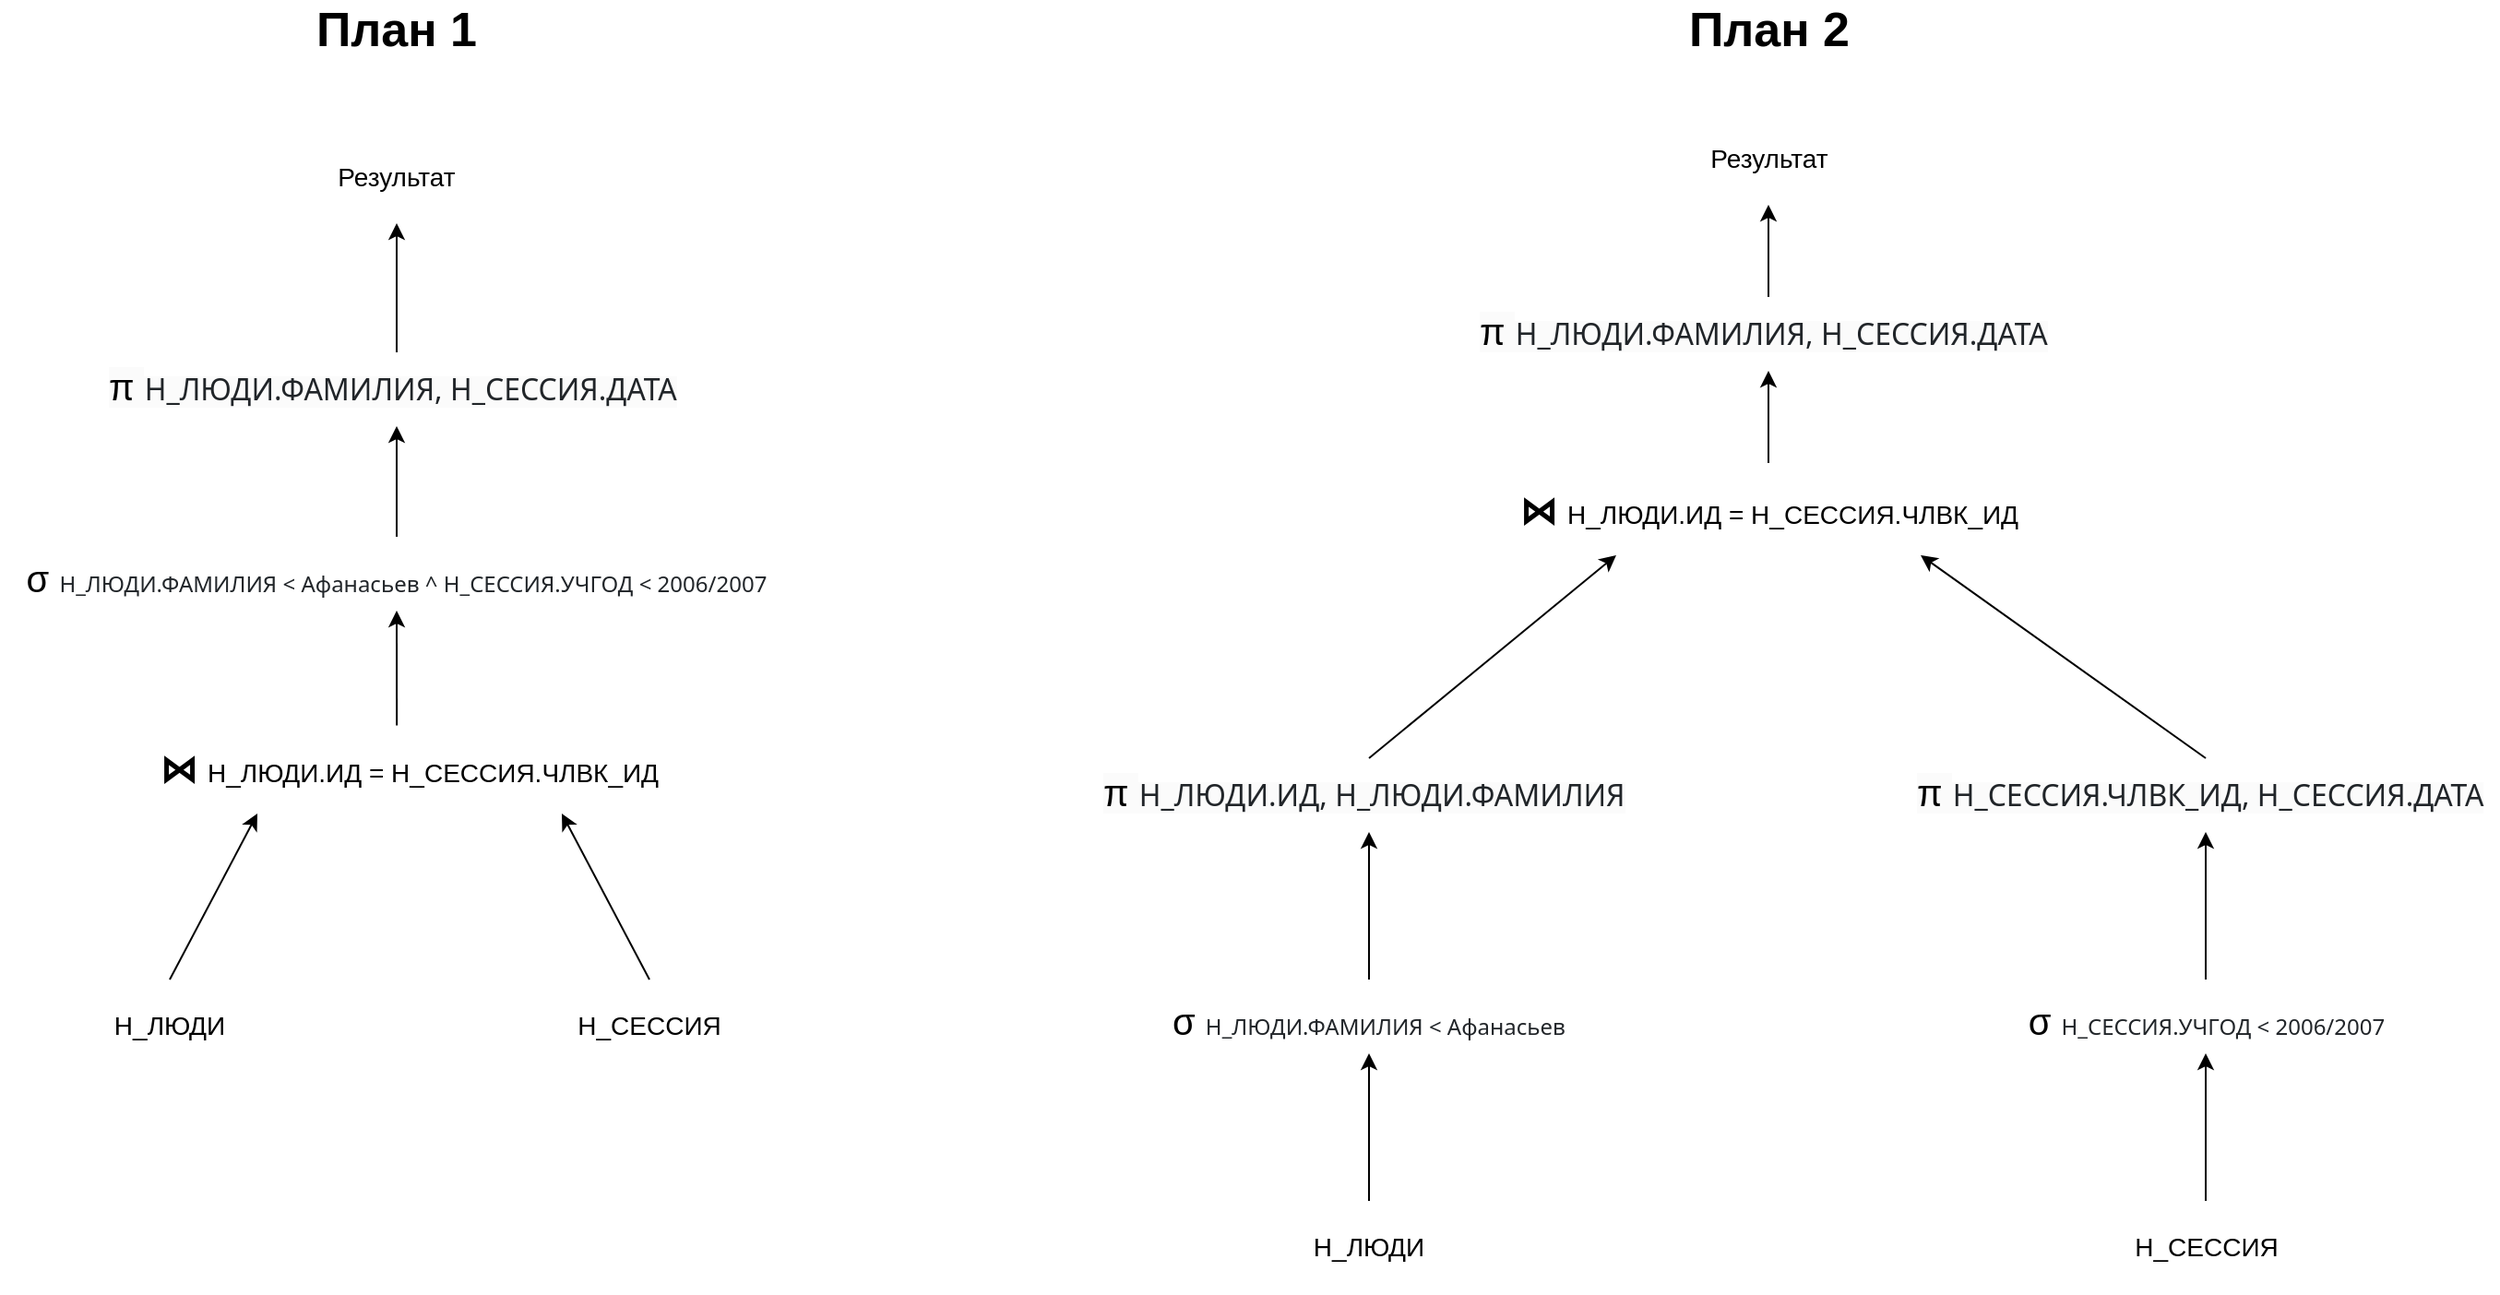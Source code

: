 <mxfile version="26.0.16">
  <diagram name="Страница — 1" id="p12fUWuBxTMcxibGSODB">
    <mxGraphModel dx="1400" dy="4128" grid="1" gridSize="10" guides="1" tooltips="1" connect="1" arrows="1" fold="1" page="1" pageScale="1" pageWidth="2339" pageHeight="3300" math="0" shadow="0">
      <root>
        <mxCell id="0" />
        <mxCell id="1" parent="0" />
        <mxCell id="RSq4G0n_Gv9xIA6ASCq_-1" value="&lt;font style=&quot;font-size: 14px;&quot;&gt;Н_ЛЮДИ&lt;/font&gt;" style="text;html=1;align=center;verticalAlign=middle;whiteSpace=wrap;rounded=0;" vertex="1" parent="1">
          <mxGeometry x="217" y="440" width="70" height="50" as="geometry" />
        </mxCell>
        <mxCell id="RSq4G0n_Gv9xIA6ASCq_-2" value="&lt;font style=&quot;font-size: 14px;&quot;&gt;Н_СЕССИЯ&lt;/font&gt;" style="text;html=1;align=center;verticalAlign=middle;whiteSpace=wrap;rounded=0;" vertex="1" parent="1">
          <mxGeometry x="477" y="440" width="70" height="50" as="geometry" />
        </mxCell>
        <mxCell id="RSq4G0n_Gv9xIA6ASCq_-3" value="&lt;font style=&quot;font-size: 20px;&quot;&gt;&lt;b&gt; ⋈&lt;/b&gt; &lt;/font&gt;&lt;font style=&quot;font-size: 14px;&quot;&gt;Н_ЛЮДИ.ИД = Н_СЕССИЯ.ЧЛВК_ИД&lt;/font&gt;" style="text;html=1;align=center;verticalAlign=middle;whiteSpace=wrap;rounded=0;" vertex="1" parent="1">
          <mxGeometry x="217" y="300" width="330" height="50" as="geometry" />
        </mxCell>
        <mxCell id="RSq4G0n_Gv9xIA6ASCq_-7" value="" style="endArrow=classic;html=1;rounded=0;exitX=0.5;exitY=0;exitDx=0;exitDy=0;entryX=0.25;entryY=1;entryDx=0;entryDy=0;" edge="1" parent="1" source="RSq4G0n_Gv9xIA6ASCq_-1" target="RSq4G0n_Gv9xIA6ASCq_-3">
          <mxGeometry width="50" height="50" relative="1" as="geometry">
            <mxPoint x="417" y="380" as="sourcePoint" />
            <mxPoint x="467" y="330" as="targetPoint" />
          </mxGeometry>
        </mxCell>
        <mxCell id="RSq4G0n_Gv9xIA6ASCq_-8" value="" style="endArrow=classic;html=1;rounded=0;exitX=0.5;exitY=0;exitDx=0;exitDy=0;entryX=0.75;entryY=1;entryDx=0;entryDy=0;" edge="1" parent="1" source="RSq4G0n_Gv9xIA6ASCq_-2" target="RSq4G0n_Gv9xIA6ASCq_-3">
          <mxGeometry width="50" height="50" relative="1" as="geometry">
            <mxPoint x="417" y="380" as="sourcePoint" />
            <mxPoint x="467" y="330" as="targetPoint" />
          </mxGeometry>
        </mxCell>
        <mxCell id="RSq4G0n_Gv9xIA6ASCq_-9" value="&lt;div&gt;&lt;font style=&quot;font-size: 20px;&quot;&gt;&lt;br&gt;&lt;/font&gt;&lt;/div&gt;&lt;font style=&quot;font-size: 20px;&quot;&gt;&lt;div&gt;&lt;font style=&quot;font-size: 20px;&quot;&gt;&lt;br&gt;&lt;/font&gt;&lt;/div&gt;σ&amp;nbsp;&lt;/font&gt;&lt;span style=&quot;line-height: 107%; font-family: &amp;quot;Segoe UI&amp;quot;, sans-serif; color: rgb(33, 37, 41);&quot;&gt;&lt;font&gt;Н_ЛЮДИ.ФАМИЛИЯ &amp;lt; Афанасьев ^&amp;nbsp;Н_СЕССИЯ.УЧГОД &amp;lt; 2006/2007&lt;/font&gt;&lt;br&gt;&lt;br&gt;&lt;br&gt;&lt;br&gt;&lt;/span&gt;" style="text;html=1;align=center;verticalAlign=middle;whiteSpace=wrap;rounded=0;" vertex="1" parent="1">
          <mxGeometry x="160" y="200" width="430" height="40" as="geometry" />
        </mxCell>
        <mxCell id="RSq4G0n_Gv9xIA6ASCq_-10" value="" style="endArrow=classic;html=1;rounded=0;exitX=0.479;exitY=0.044;exitDx=0;exitDy=0;exitPerimeter=0;entryX=0.5;entryY=1;entryDx=0;entryDy=0;" edge="1" parent="1" source="RSq4G0n_Gv9xIA6ASCq_-3" target="RSq4G0n_Gv9xIA6ASCq_-9">
          <mxGeometry width="50" height="50" relative="1" as="geometry">
            <mxPoint x="477" y="280" as="sourcePoint" />
            <mxPoint x="527" y="230" as="targetPoint" />
          </mxGeometry>
        </mxCell>
        <mxCell id="RSq4G0n_Gv9xIA6ASCq_-14" style="edgeStyle=orthogonalEdgeStyle;rounded=0;orthogonalLoop=1;jettySize=auto;html=1;entryX=0.5;entryY=1;entryDx=0;entryDy=0;" edge="1" parent="1" source="RSq4G0n_Gv9xIA6ASCq_-11" target="RSq4G0n_Gv9xIA6ASCq_-13">
          <mxGeometry relative="1" as="geometry" />
        </mxCell>
        <mxCell id="RSq4G0n_Gv9xIA6ASCq_-11" value="&lt;font style=&quot;forced-color-adjust: none; color: rgb(0, 0, 0); font-family: Helvetica; font-style: normal; font-variant-ligatures: normal; font-variant-caps: normal; font-weight: 400; letter-spacing: normal; orphans: 2; text-align: center; text-indent: 0px; text-transform: none; widows: 2; word-spacing: 0px; -webkit-text-stroke-width: 0px; white-space: normal; background-color: rgb(251, 251, 251); text-decoration-thickness: initial; text-decoration-style: initial; text-decoration-color: initial; font-size: 20px;&quot;&gt;π&amp;nbsp;&lt;/font&gt;&lt;span style=&quot;forced-color-adjust: none; font-size: 12px; font-style: normal; font-variant-ligatures: normal; font-variant-caps: normal; font-weight: 400; letter-spacing: normal; orphans: 2; text-align: center; text-indent: 0px; text-transform: none; widows: 2; word-spacing: 0px; -webkit-text-stroke-width: 0px; white-space: normal; background-color: rgb(251, 251, 251); text-decoration-thickness: initial; text-decoration-style: initial; text-decoration-color: initial; line-height: 12.84px; font-family: &amp;quot;Segoe UI&amp;quot;, sans-serif; color: rgb(33, 37, 41);&quot;&gt;&lt;span style=&quot;font-size: 12pt; line-height: 107%;&quot;&gt;Н_ЛЮДИ.ФАМИЛИЯ, Н_СЕССИЯ.ДАТА&lt;/span&gt;&lt;br style=&quot;forced-color-adjust: none;&quot;&gt;&lt;br style=&quot;forced-color-adjust: none;&quot;&gt;&lt;br style=&quot;forced-color-adjust: none;&quot;&gt;&lt;/span&gt;" style="text;whiteSpace=wrap;html=1;" vertex="1" parent="1">
          <mxGeometry x="216.5" y="100" width="317" height="40" as="geometry" />
        </mxCell>
        <mxCell id="RSq4G0n_Gv9xIA6ASCq_-12" value="" style="endArrow=classic;html=1;rounded=0;exitX=0.5;exitY=0;exitDx=0;exitDy=0;entryX=0.5;entryY=1;entryDx=0;entryDy=0;" edge="1" parent="1" source="RSq4G0n_Gv9xIA6ASCq_-9" target="RSq4G0n_Gv9xIA6ASCq_-11">
          <mxGeometry width="50" height="50" relative="1" as="geometry">
            <mxPoint x="477" y="280" as="sourcePoint" />
            <mxPoint x="527" y="230" as="targetPoint" />
          </mxGeometry>
        </mxCell>
        <mxCell id="RSq4G0n_Gv9xIA6ASCq_-13" value="&lt;font style=&quot;font-size: 14px;&quot;&gt;Результат&lt;/font&gt;" style="text;html=1;align=center;verticalAlign=middle;whiteSpace=wrap;rounded=0;" vertex="1" parent="1">
          <mxGeometry x="340" y="-20" width="70" height="50" as="geometry" />
        </mxCell>
        <mxCell id="RSq4G0n_Gv9xIA6ASCq_-25" value="&lt;font style=&quot;font-size: 14px;&quot;&gt;Н_ЛЮДИ&lt;/font&gt;" style="text;html=1;align=center;verticalAlign=middle;whiteSpace=wrap;rounded=0;" vertex="1" parent="1">
          <mxGeometry x="867" y="560" width="70" height="50" as="geometry" />
        </mxCell>
        <mxCell id="RSq4G0n_Gv9xIA6ASCq_-26" value="&lt;font style=&quot;font-size: 14px;&quot;&gt;Н_СЕССИЯ&lt;/font&gt;" style="text;html=1;align=center;verticalAlign=middle;whiteSpace=wrap;rounded=0;" vertex="1" parent="1">
          <mxGeometry x="1320.5" y="560" width="70" height="50" as="geometry" />
        </mxCell>
        <mxCell id="RSq4G0n_Gv9xIA6ASCq_-27" value="&lt;font style=&quot;font-size: 20px;&quot;&gt;&lt;b&gt; ⋈&lt;/b&gt; &lt;/font&gt;&lt;font style=&quot;font-size: 14px;&quot;&gt;Н_ЛЮДИ.ИД = Н_СЕССИЯ.ЧЛВК_ИД&lt;/font&gt;" style="text;html=1;align=center;verticalAlign=middle;whiteSpace=wrap;rounded=0;" vertex="1" parent="1">
          <mxGeometry x="953.5" y="160" width="330" height="50" as="geometry" />
        </mxCell>
        <mxCell id="RSq4G0n_Gv9xIA6ASCq_-32" style="edgeStyle=orthogonalEdgeStyle;rounded=0;orthogonalLoop=1;jettySize=auto;html=1;entryX=0.5;entryY=1;entryDx=0;entryDy=0;" edge="1" parent="1" source="RSq4G0n_Gv9xIA6ASCq_-33" target="RSq4G0n_Gv9xIA6ASCq_-35">
          <mxGeometry relative="1" as="geometry" />
        </mxCell>
        <mxCell id="RSq4G0n_Gv9xIA6ASCq_-33" value="&lt;font style=&quot;forced-color-adjust: none; color: rgb(0, 0, 0); font-family: Helvetica; font-style: normal; font-variant-ligatures: normal; font-variant-caps: normal; font-weight: 400; letter-spacing: normal; orphans: 2; text-align: center; text-indent: 0px; text-transform: none; widows: 2; word-spacing: 0px; -webkit-text-stroke-width: 0px; white-space: normal; background-color: rgb(251, 251, 251); text-decoration-thickness: initial; text-decoration-style: initial; text-decoration-color: initial; font-size: 20px;&quot;&gt;π&amp;nbsp;&lt;/font&gt;&lt;span style=&quot;forced-color-adjust: none; font-size: 12px; font-style: normal; font-variant-ligatures: normal; font-variant-caps: normal; font-weight: 400; letter-spacing: normal; orphans: 2; text-align: center; text-indent: 0px; text-transform: none; widows: 2; word-spacing: 0px; -webkit-text-stroke-width: 0px; white-space: normal; background-color: rgb(251, 251, 251); text-decoration-thickness: initial; text-decoration-style: initial; text-decoration-color: initial; line-height: 12.84px; font-family: &amp;quot;Segoe UI&amp;quot;, sans-serif; color: rgb(33, 37, 41);&quot;&gt;&lt;span style=&quot;font-size: 12pt; line-height: 107%;&quot;&gt;Н_ЛЮДИ.ФАМИЛИЯ, Н_СЕССИЯ.ДАТА&lt;/span&gt;&lt;br style=&quot;forced-color-adjust: none;&quot;&gt;&lt;br style=&quot;forced-color-adjust: none;&quot;&gt;&lt;br style=&quot;forced-color-adjust: none;&quot;&gt;&lt;/span&gt;" style="text;whiteSpace=wrap;html=1;" vertex="1" parent="1">
          <mxGeometry x="960" y="70" width="317" height="40" as="geometry" />
        </mxCell>
        <mxCell id="RSq4G0n_Gv9xIA6ASCq_-34" value="" style="endArrow=classic;html=1;rounded=0;exitX=0.5;exitY=0;exitDx=0;exitDy=0;entryX=0.5;entryY=1;entryDx=0;entryDy=0;" edge="1" parent="1" source="RSq4G0n_Gv9xIA6ASCq_-27" target="RSq4G0n_Gv9xIA6ASCq_-33">
          <mxGeometry width="50" height="50" relative="1" as="geometry">
            <mxPoint x="1118.5" y="30" as="sourcePoint" />
            <mxPoint x="1270.5" y="60" as="targetPoint" />
          </mxGeometry>
        </mxCell>
        <mxCell id="RSq4G0n_Gv9xIA6ASCq_-35" value="&lt;font style=&quot;font-size: 14px;&quot;&gt;Результат&lt;/font&gt;" style="text;html=1;align=center;verticalAlign=middle;whiteSpace=wrap;rounded=0;" vertex="1" parent="1">
          <mxGeometry x="1083.5" y="-30" width="70" height="50" as="geometry" />
        </mxCell>
        <mxCell id="RSq4G0n_Gv9xIA6ASCq_-36" value="&lt;div&gt;&lt;font style=&quot;font-size: 20px;&quot;&gt;&lt;br&gt;&lt;/font&gt;&lt;/div&gt;&lt;font style=&quot;font-size: 20px;&quot;&gt;&lt;div&gt;&lt;font style=&quot;font-size: 20px;&quot;&gt;&lt;br&gt;&lt;/font&gt;&lt;/div&gt;σ&amp;nbsp;&lt;/font&gt;&lt;span style=&quot;line-height: 107%; font-family: &amp;quot;Segoe UI&amp;quot;, sans-serif; color: rgb(33, 37, 41);&quot;&gt;&lt;font&gt;Н_ЛЮДИ.ФАМИЛИЯ &amp;lt; Афанасьев&lt;/font&gt;&lt;br&gt;&lt;br&gt;&lt;br&gt;&lt;br&gt;&lt;/span&gt;" style="text;html=1;align=center;verticalAlign=middle;whiteSpace=wrap;rounded=0;" vertex="1" parent="1">
          <mxGeometry x="777" y="440" width="250" height="40" as="geometry" />
        </mxCell>
        <mxCell id="RSq4G0n_Gv9xIA6ASCq_-37" value="&lt;div&gt;&lt;font style=&quot;font-size: 20px;&quot;&gt;&lt;br&gt;&lt;/font&gt;&lt;/div&gt;&lt;font style=&quot;font-size: 20px;&quot;&gt;&lt;div&gt;&lt;font style=&quot;font-size: 20px;&quot;&gt;&lt;br&gt;&lt;/font&gt;&lt;/div&gt;σ&amp;nbsp;&lt;/font&gt;&lt;span style=&quot;color: rgb(33, 37, 41); font-family: &amp;quot;Segoe UI&amp;quot;, sans-serif; background-color: transparent;&quot;&gt;Н_СЕССИЯ.УЧГОД &amp;lt; 2006/2007&lt;/span&gt;&lt;div&gt;&lt;span style=&quot;line-height: 107%; font-family: &amp;quot;Segoe UI&amp;quot;, sans-serif; color: rgb(33, 37, 41);&quot;&gt;&lt;br&gt;&lt;br&gt;&lt;br&gt;&lt;/span&gt;&lt;/div&gt;" style="text;html=1;align=center;verticalAlign=middle;whiteSpace=wrap;rounded=0;" vertex="1" parent="1">
          <mxGeometry x="1240.5" y="440" width="230" height="40" as="geometry" />
        </mxCell>
        <mxCell id="RSq4G0n_Gv9xIA6ASCq_-42" value="" style="endArrow=classic;html=1;rounded=0;exitX=0.5;exitY=0;exitDx=0;exitDy=0;entryX=0.5;entryY=1;entryDx=0;entryDy=0;" edge="1" parent="1" source="RSq4G0n_Gv9xIA6ASCq_-26" target="RSq4G0n_Gv9xIA6ASCq_-37">
          <mxGeometry width="50" height="50" relative="1" as="geometry">
            <mxPoint x="1193.5" y="410" as="sourcePoint" />
            <mxPoint x="1243.5" y="360" as="targetPoint" />
          </mxGeometry>
        </mxCell>
        <mxCell id="RSq4G0n_Gv9xIA6ASCq_-43" value="" style="endArrow=classic;html=1;rounded=0;exitX=0.5;exitY=0;exitDx=0;exitDy=0;entryX=0.5;entryY=1;entryDx=0;entryDy=0;" edge="1" parent="1" source="RSq4G0n_Gv9xIA6ASCq_-25" target="RSq4G0n_Gv9xIA6ASCq_-36">
          <mxGeometry width="50" height="50" relative="1" as="geometry">
            <mxPoint x="1000" y="410" as="sourcePoint" />
            <mxPoint x="1050" y="360" as="targetPoint" />
          </mxGeometry>
        </mxCell>
        <mxCell id="RSq4G0n_Gv9xIA6ASCq_-44" value="&lt;font style=&quot;forced-color-adjust: none; color: rgb(0, 0, 0); font-family: Helvetica; font-style: normal; font-variant-ligatures: normal; font-variant-caps: normal; font-weight: 400; letter-spacing: normal; orphans: 2; text-align: center; text-indent: 0px; text-transform: none; widows: 2; word-spacing: 0px; -webkit-text-stroke-width: 0px; white-space: normal; background-color: rgb(251, 251, 251); text-decoration-thickness: initial; text-decoration-style: initial; text-decoration-color: initial; font-size: 20px;&quot;&gt;π &lt;/font&gt;&lt;span style=&quot;forced-color-adjust: none; font-size: 12px; font-style: normal; font-variant-ligatures: normal; font-variant-caps: normal; font-weight: 400; letter-spacing: normal; orphans: 2; text-align: center; text-indent: 0px; text-transform: none; widows: 2; word-spacing: 0px; -webkit-text-stroke-width: 0px; white-space: normal; background-color: rgb(251, 251, 251); text-decoration-thickness: initial; text-decoration-style: initial; text-decoration-color: initial; line-height: 12.84px; font-family: &amp;quot;Segoe UI&amp;quot;, sans-serif; color: rgb(33, 37, 41);&quot;&gt;&lt;span style=&quot;font-size: 12pt; line-height: 107%;&quot;&gt;Н_ЛЮДИ.ИД, Н_ЛЮДИ.ФАМИЛИЯ&lt;/span&gt;&lt;br style=&quot;forced-color-adjust: none;&quot;&gt;&lt;br style=&quot;forced-color-adjust: none;&quot;&gt;&lt;br style=&quot;forced-color-adjust: none;&quot;&gt;&lt;/span&gt;" style="text;whiteSpace=wrap;html=1;" vertex="1" parent="1">
          <mxGeometry x="755.5" y="320" width="293" height="40" as="geometry" />
        </mxCell>
        <mxCell id="RSq4G0n_Gv9xIA6ASCq_-45" value="&lt;font style=&quot;forced-color-adjust: none; color: rgb(0, 0, 0); font-family: Helvetica; font-style: normal; font-variant-ligatures: normal; font-variant-caps: normal; font-weight: 400; letter-spacing: normal; orphans: 2; text-align: center; text-indent: 0px; text-transform: none; widows: 2; word-spacing: 0px; -webkit-text-stroke-width: 0px; white-space: normal; background-color: rgb(251, 251, 251); text-decoration-thickness: initial; text-decoration-style: initial; text-decoration-color: initial; font-size: 20px;&quot;&gt;π&amp;nbsp;&lt;/font&gt;&lt;span style=&quot;forced-color-adjust: none; font-size: 12px; font-style: normal; font-variant-ligatures: normal; font-variant-caps: normal; font-weight: 400; letter-spacing: normal; orphans: 2; text-align: center; text-indent: 0px; text-transform: none; widows: 2; word-spacing: 0px; -webkit-text-stroke-width: 0px; white-space: normal; background-color: rgb(251, 251, 251); text-decoration-thickness: initial; text-decoration-style: initial; text-decoration-color: initial; line-height: 12.84px; font-family: &amp;quot;Segoe UI&amp;quot;, sans-serif; color: rgb(33, 37, 41);&quot;&gt;&lt;span style=&quot;font-size: 12pt; line-height: 107%;&quot;&gt;Н_СЕССИЯ.ЧЛВК_ИД, Н_СЕССИЯ.ДАТА&lt;/span&gt;&lt;br style=&quot;forced-color-adjust: none;&quot;&gt;&lt;br style=&quot;forced-color-adjust: none;&quot;&gt;&lt;br style=&quot;forced-color-adjust: none;&quot;&gt;&lt;/span&gt;" style="text;whiteSpace=wrap;html=1;" vertex="1" parent="1">
          <mxGeometry x="1197" y="320" width="317" height="40" as="geometry" />
        </mxCell>
        <mxCell id="RSq4G0n_Gv9xIA6ASCq_-47" value="" style="endArrow=classic;html=1;rounded=0;exitX=0.5;exitY=0;exitDx=0;exitDy=0;entryX=0.5;entryY=1;entryDx=0;entryDy=0;" edge="1" parent="1" source="RSq4G0n_Gv9xIA6ASCq_-36" target="RSq4G0n_Gv9xIA6ASCq_-44">
          <mxGeometry width="50" height="50" relative="1" as="geometry">
            <mxPoint x="1170" y="520" as="sourcePoint" />
            <mxPoint x="1220" y="470" as="targetPoint" />
          </mxGeometry>
        </mxCell>
        <mxCell id="RSq4G0n_Gv9xIA6ASCq_-48" value="" style="endArrow=classic;html=1;rounded=0;exitX=0.5;exitY=0;exitDx=0;exitDy=0;entryX=0.5;entryY=1;entryDx=0;entryDy=0;" edge="1" parent="1" source="RSq4G0n_Gv9xIA6ASCq_-37" target="RSq4G0n_Gv9xIA6ASCq_-45">
          <mxGeometry width="50" height="50" relative="1" as="geometry">
            <mxPoint x="1170" y="520" as="sourcePoint" />
            <mxPoint x="1220" y="470" as="targetPoint" />
          </mxGeometry>
        </mxCell>
        <mxCell id="RSq4G0n_Gv9xIA6ASCq_-50" value="" style="endArrow=classic;html=1;rounded=0;exitX=0.5;exitY=0;exitDx=0;exitDy=0;entryX=0.25;entryY=1;entryDx=0;entryDy=0;" edge="1" parent="1" source="RSq4G0n_Gv9xIA6ASCq_-44" target="RSq4G0n_Gv9xIA6ASCq_-27">
          <mxGeometry width="50" height="50" relative="1" as="geometry">
            <mxPoint x="1160" y="120" as="sourcePoint" />
            <mxPoint x="1210" y="70" as="targetPoint" />
          </mxGeometry>
        </mxCell>
        <mxCell id="RSq4G0n_Gv9xIA6ASCq_-51" value="" style="endArrow=classic;html=1;rounded=0;exitX=0.5;exitY=0;exitDx=0;exitDy=0;entryX=0.75;entryY=1;entryDx=0;entryDy=0;" edge="1" parent="1" source="RSq4G0n_Gv9xIA6ASCq_-45" target="RSq4G0n_Gv9xIA6ASCq_-27">
          <mxGeometry width="50" height="50" relative="1" as="geometry">
            <mxPoint x="1160" y="120" as="sourcePoint" />
            <mxPoint x="1210" y="70" as="targetPoint" />
          </mxGeometry>
        </mxCell>
        <mxCell id="RSq4G0n_Gv9xIA6ASCq_-52" value="&lt;font style=&quot;font-size: 26px;&quot;&gt;&lt;b style=&quot;&quot;&gt;План 1&lt;/b&gt;&lt;/font&gt;" style="text;html=1;align=center;verticalAlign=middle;whiteSpace=wrap;rounded=0;" vertex="1" parent="1">
          <mxGeometry x="325" y="-90" width="100" height="30" as="geometry" />
        </mxCell>
        <mxCell id="RSq4G0n_Gv9xIA6ASCq_-53" value="&lt;font style=&quot;font-size: 26px;&quot;&gt;&lt;b style=&quot;&quot;&gt;План 2&lt;/b&gt;&lt;/font&gt;" style="text;html=1;align=center;verticalAlign=middle;whiteSpace=wrap;rounded=0;" vertex="1" parent="1">
          <mxGeometry x="1068.5" y="-90" width="100" height="30" as="geometry" />
        </mxCell>
      </root>
    </mxGraphModel>
  </diagram>
</mxfile>

